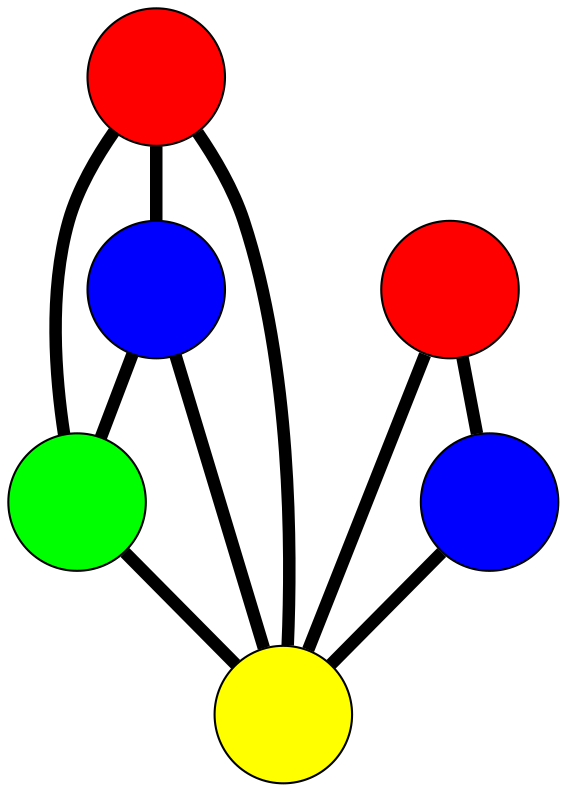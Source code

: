 graph G {
	graph [bb="-129.92,-131.09,119.04,154.52",
		overlap=false,
		sep=0.0,
		splines=true
	];
	node [color=black,
		fixedsize=true,
		fontname="Latin Modern Math",
		fontsize=42,
		height=.92,
		label="\N",
		penwidth=1,
		shape=circle,
		width=.92
	];
	edge [color=black,
		penwidth=6,
		style=bold
	];
	0	 [fillcolor=red,
		height=0.91667,
		label="",
		pos="-27.253,-83.918",
		style=filled,
		width=0.91667];
	2	 [fillcolor=blue,
		height=0.91667,
		label="",
		pos="52.44,-98.088",
		style=filled,
		width=0.91667];
	0 -- 2	 [pos="5.6218,-89.763 10.338,-90.602 15.189,-91.464 19.899,-92.302"];
	4	 [fillcolor=green,
		height=0.91667,
		label="",
		pos="86.038,-24.08",
		style=filled,
		width=0.91667];
	0 -- 4	 [pos="2.2176,-68.353 19.001,-59.488 39.957,-48.42 56.716,-39.568"];
	5	 [fillcolor=yellow,
		height=0.91667,
		label="",
		pos="-5.2861,11.685",
		style=filled,
		width=0.91667];
	0 -- 5	 [pos="-19.816,-51.551 -17.526,-41.584 -15.005,-30.614 -12.715,-20.649"];
	1	 [fillcolor=red,
		height=0.91667,
		label="",
		pos="-96.919,72.877",
		style=filled,
		width=0.91667];
	3	 [fillcolor=blue,
		height=0.91667,
		label="",
		pos="-9.0215,121.52",
		style=filled,
		width=0.91667];
	1 -- 3	 [pos="-67.65,89.076 -58.162,94.327 -47.642,100.15 -38.162,105.4"];
	1 -- 5	 [pos="-69.426,54.518 -57.828,46.773 -44.355,37.775 -32.76,30.032"];
	2 -- 4	 [pos="66.106,-67.986 68.141,-63.504 70.239,-58.882 72.276,-54.395"];
	2 -- 5	 [pos="36.971,-68.67 28.688,-52.921 18.515,-33.575 10.226,-17.813"];
	3 -- 5	 [pos="-7.8906,88.27 -7.4225,74.506 -6.8809,58.578 -6.4131,44.825"];
	4 -- 5	 [pos="55.12,-11.972 45.599,-8.2428 35.12,-4.1388 25.6,-0.41086"];
}
